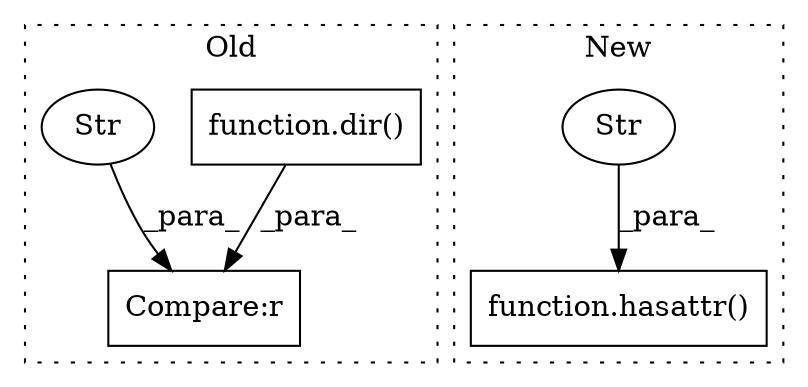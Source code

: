 digraph G {
subgraph cluster0 {
1 [label="function.dir()" a="75" s="4357,4366" l="4,1" shape="box"];
3 [label="Compare:r" a="40" s="4346" l="21" shape="box"];
5 [label="Str" a="66" s="4346" l="7" shape="ellipse"];
label = "Old";
style="dotted";
}
subgraph cluster1 {
2 [label="function.hasattr()" a="75" s="6513,6550" l="8,1" shape="box"];
4 [label="Str" a="66" s="6528" l="22" shape="ellipse"];
label = "New";
style="dotted";
}
1 -> 3 [label="_para_"];
4 -> 2 [label="_para_"];
5 -> 3 [label="_para_"];
}